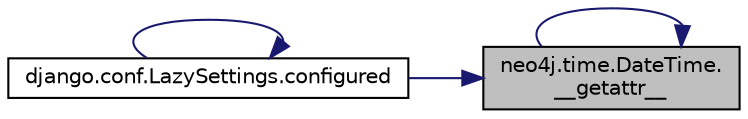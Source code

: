digraph "neo4j.time.DateTime.__getattr__"
{
 // LATEX_PDF_SIZE
  edge [fontname="Helvetica",fontsize="10",labelfontname="Helvetica",labelfontsize="10"];
  node [fontname="Helvetica",fontsize="10",shape=record];
  rankdir="RL";
  Node1 [label="neo4j.time.DateTime.\l__getattr__",height=0.2,width=0.4,color="black", fillcolor="grey75", style="filled", fontcolor="black",tooltip=" "];
  Node1 -> Node1 [dir="back",color="midnightblue",fontsize="10",style="solid",fontname="Helvetica"];
  Node1 -> Node2 [dir="back",color="midnightblue",fontsize="10",style="solid",fontname="Helvetica"];
  Node2 [label="django.conf.LazySettings.configured",height=0.2,width=0.4,color="black", fillcolor="white", style="filled",URL="$dc/d44/classdjango_1_1conf_1_1_lazy_settings.html#a7ed7bcef467d27210611e7d9dceeac14",tooltip=" "];
  Node2 -> Node2 [dir="back",color="midnightblue",fontsize="10",style="solid",fontname="Helvetica"];
}
